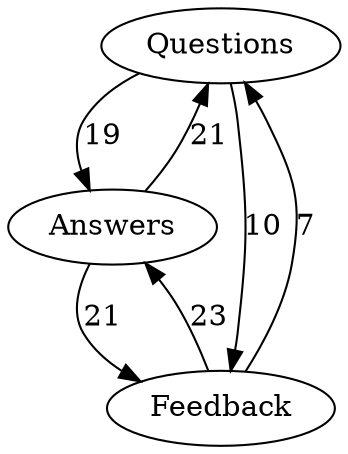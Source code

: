 // test
digraph gazeDataOutput7 {
	node [group=a]
	Questions
	Answers
	Feedback
	Questions -> Feedback [label=10]
	Feedback -> Answers [label=23]
	Answers -> Feedback [label=21]
	Answers -> Questions [label=21]
	Questions -> Answers [label=19]
	Feedback -> Questions [label=7]
	edge [style=invis]
	Questions -> Answers
	Answers -> Feedback
}
